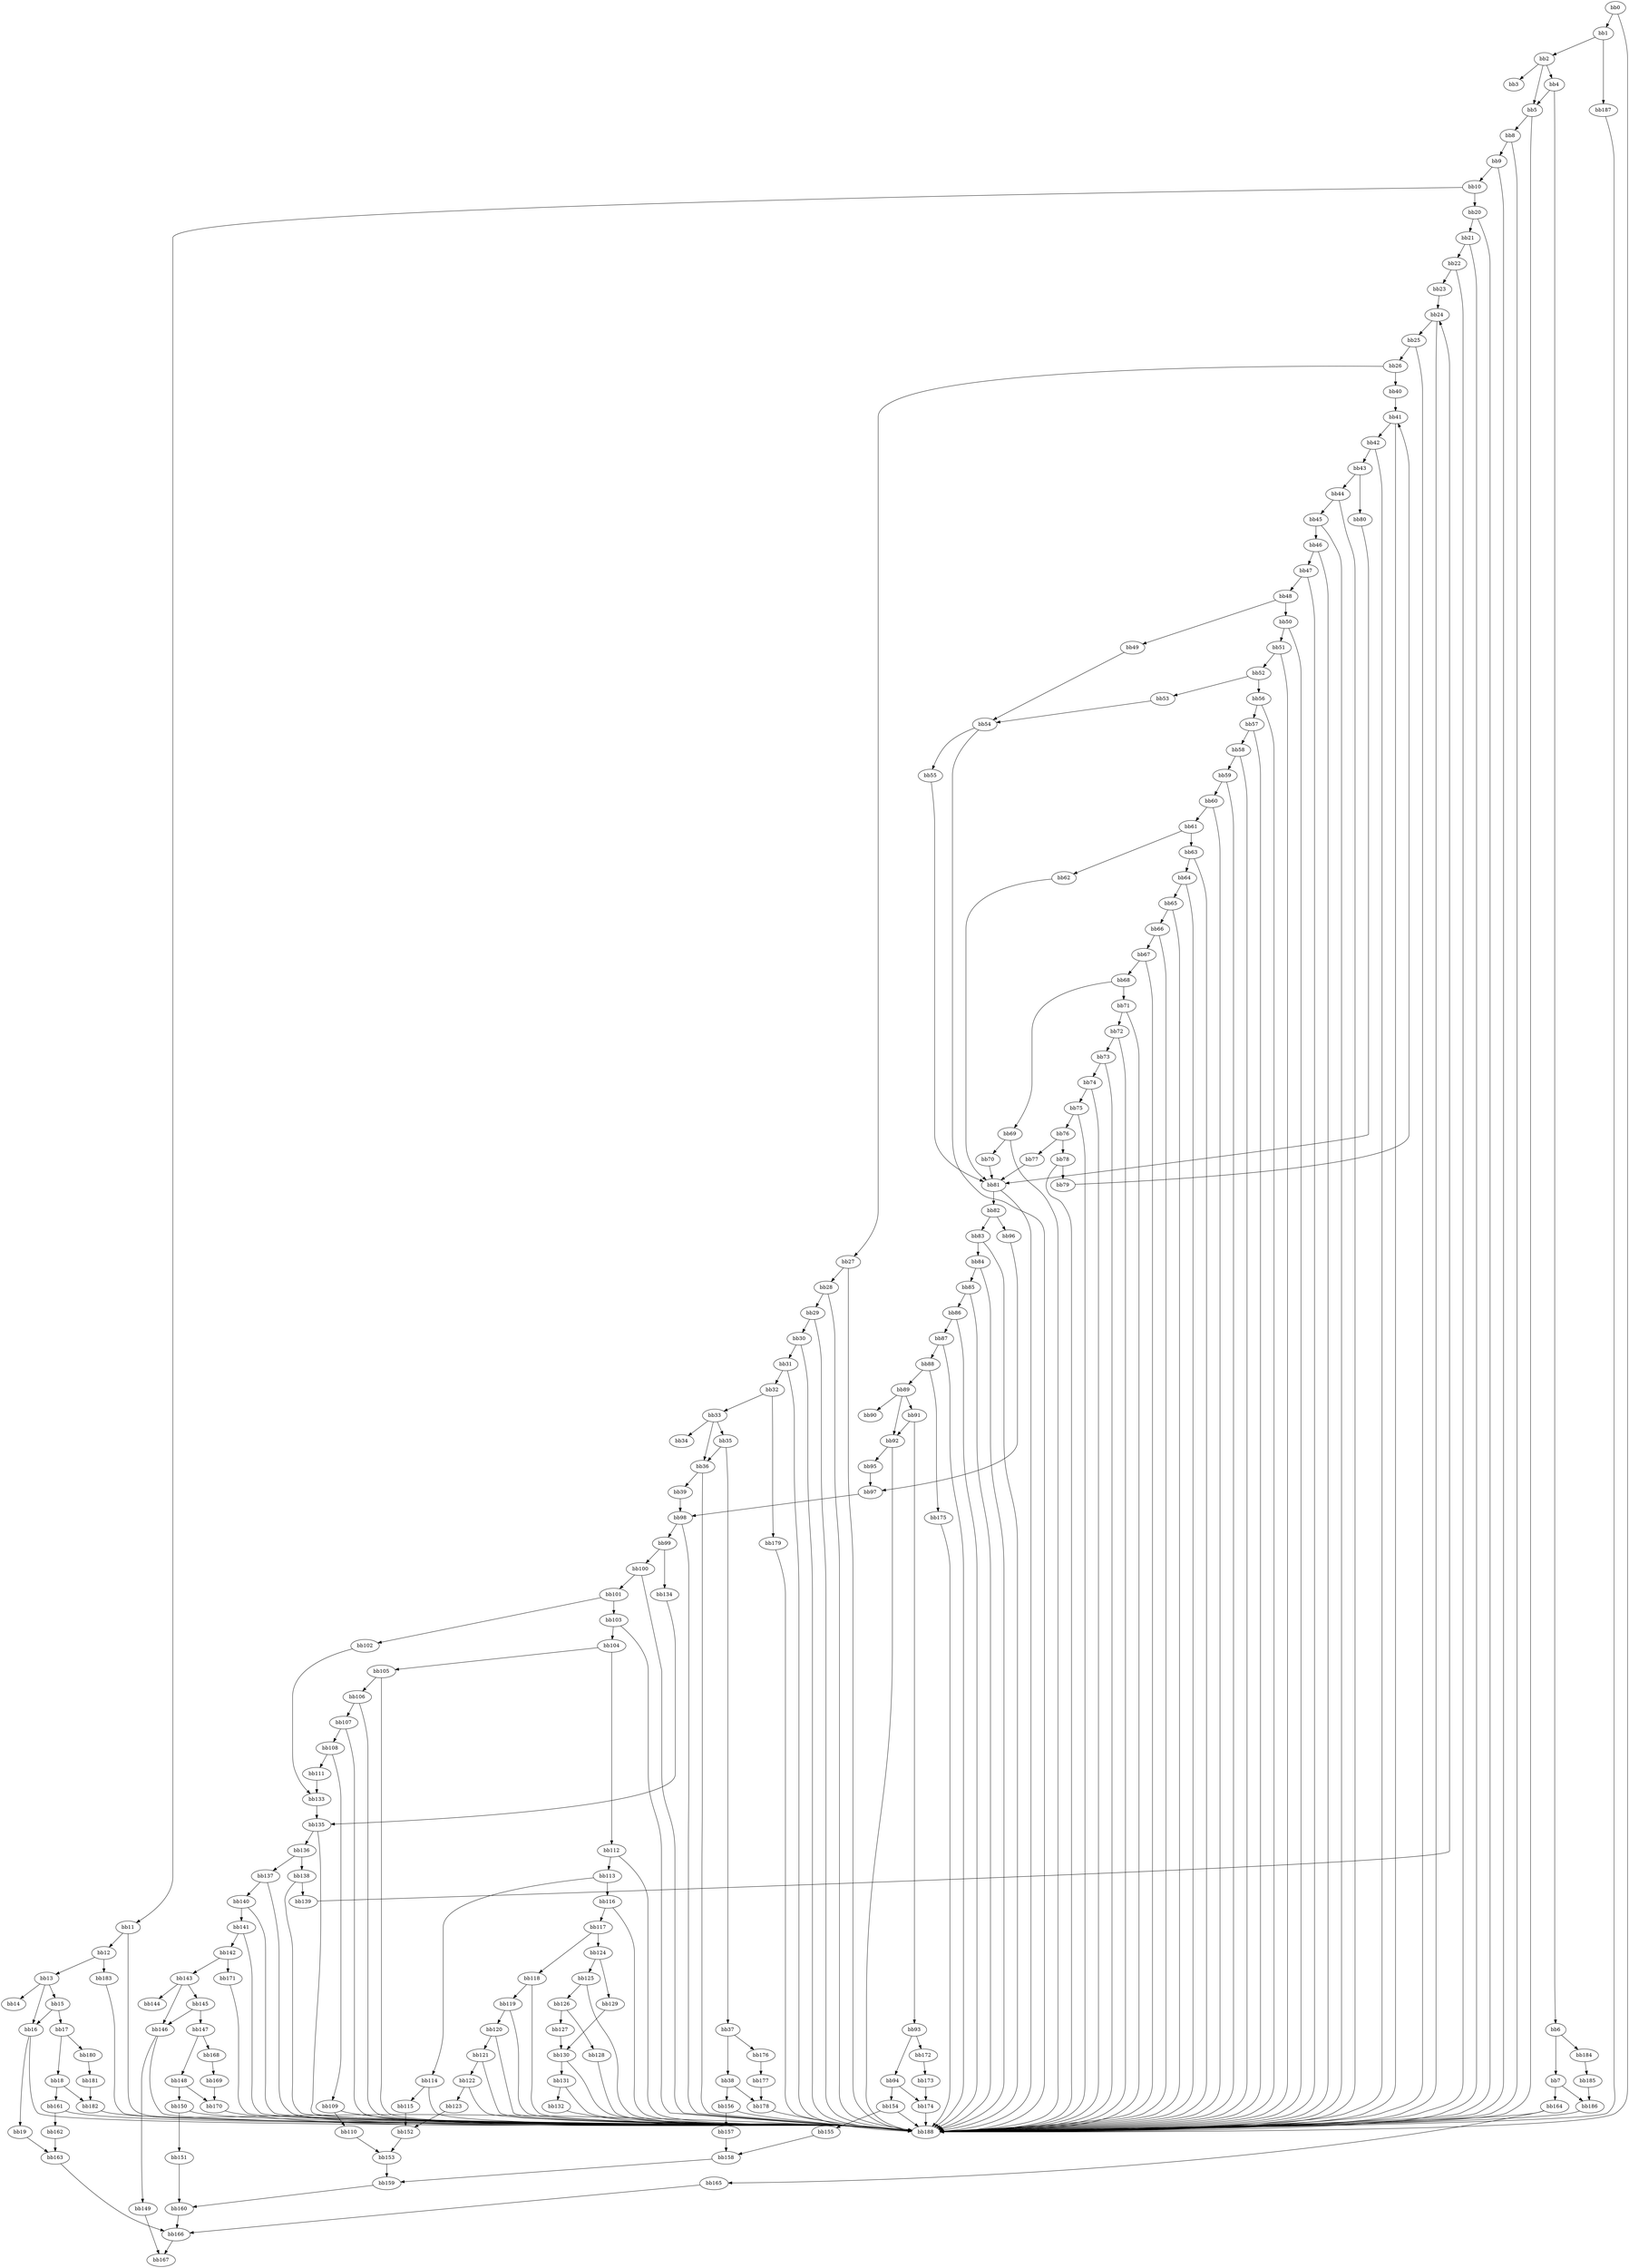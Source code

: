 digraph {
    0 [ label = "bb0\l" ]
    1 [ label = "bb1\l" ]
    2 [ label = "bb2\l" ]
    3 [ label = "bb3\l" ]
    4 [ label = "bb4\l" ]
    5 [ label = "bb5\l" ]
    6 [ label = "bb6\l" ]
    7 [ label = "bb7\l" ]
    8 [ label = "bb8\l" ]
    9 [ label = "bb9\l" ]
    10 [ label = "bb10\l" ]
    11 [ label = "bb11\l" ]
    12 [ label = "bb12\l" ]
    13 [ label = "bb13\l" ]
    14 [ label = "bb14\l" ]
    15 [ label = "bb15\l" ]
    16 [ label = "bb16\l" ]
    17 [ label = "bb17\l" ]
    18 [ label = "bb18\l" ]
    19 [ label = "bb19\l" ]
    20 [ label = "bb20\l" ]
    21 [ label = "bb21\l" ]
    22 [ label = "bb22\l" ]
    23 [ label = "bb23\l" ]
    24 [ label = "bb24\l" ]
    25 [ label = "bb25\l" ]
    26 [ label = "bb26\l" ]
    27 [ label = "bb27\l" ]
    28 [ label = "bb28\l" ]
    29 [ label = "bb29\l" ]
    30 [ label = "bb30\l" ]
    31 [ label = "bb31\l" ]
    32 [ label = "bb32\l" ]
    33 [ label = "bb33\l" ]
    34 [ label = "bb34\l" ]
    35 [ label = "bb35\l" ]
    36 [ label = "bb36\l" ]
    37 [ label = "bb37\l" ]
    38 [ label = "bb38\l" ]
    39 [ label = "bb39\l" ]
    40 [ label = "bb40\l" ]
    41 [ label = "bb41\l" ]
    42 [ label = "bb42\l" ]
    43 [ label = "bb43\l" ]
    44 [ label = "bb44\l" ]
    45 [ label = "bb45\l" ]
    46 [ label = "bb46\l" ]
    47 [ label = "bb47\l" ]
    48 [ label = "bb48\l" ]
    49 [ label = "bb49\l" ]
    50 [ label = "bb50\l" ]
    51 [ label = "bb51\l" ]
    52 [ label = "bb52\l" ]
    53 [ label = "bb53\l" ]
    54 [ label = "bb54\l" ]
    55 [ label = "bb55\l" ]
    56 [ label = "bb56\l" ]
    57 [ label = "bb57\l" ]
    58 [ label = "bb58\l" ]
    59 [ label = "bb59\l" ]
    60 [ label = "bb60\l" ]
    61 [ label = "bb61\l" ]
    62 [ label = "bb62\l" ]
    63 [ label = "bb63\l" ]
    64 [ label = "bb64\l" ]
    65 [ label = "bb65\l" ]
    66 [ label = "bb66\l" ]
    67 [ label = "bb67\l" ]
    68 [ label = "bb68\l" ]
    69 [ label = "bb69\l" ]
    70 [ label = "bb70\l" ]
    71 [ label = "bb71\l" ]
    72 [ label = "bb72\l" ]
    73 [ label = "bb73\l" ]
    74 [ label = "bb74\l" ]
    75 [ label = "bb75\l" ]
    76 [ label = "bb76\l" ]
    77 [ label = "bb77\l" ]
    78 [ label = "bb78\l" ]
    79 [ label = "bb79\l" ]
    80 [ label = "bb80\l" ]
    81 [ label = "bb81\l" ]
    82 [ label = "bb82\l" ]
    83 [ label = "bb83\l" ]
    84 [ label = "bb84\l" ]
    85 [ label = "bb85\l" ]
    86 [ label = "bb86\l" ]
    87 [ label = "bb87\l" ]
    88 [ label = "bb88\l" ]
    89 [ label = "bb89\l" ]
    90 [ label = "bb90\l" ]
    91 [ label = "bb91\l" ]
    92 [ label = "bb92\l" ]
    93 [ label = "bb93\l" ]
    94 [ label = "bb94\l" ]
    95 [ label = "bb95\l" ]
    96 [ label = "bb96\l" ]
    97 [ label = "bb97\l" ]
    98 [ label = "bb98\l" ]
    99 [ label = "bb99\l" ]
    100 [ label = "bb100\l" ]
    101 [ label = "bb101\l" ]
    102 [ label = "bb102\l" ]
    103 [ label = "bb103\l" ]
    104 [ label = "bb104\l" ]
    105 [ label = "bb105\l" ]
    106 [ label = "bb106\l" ]
    107 [ label = "bb107\l" ]
    108 [ label = "bb108\l" ]
    109 [ label = "bb109\l" ]
    110 [ label = "bb110\l" ]
    111 [ label = "bb111\l" ]
    112 [ label = "bb112\l" ]
    113 [ label = "bb113\l" ]
    114 [ label = "bb114\l" ]
    115 [ label = "bb115\l" ]
    116 [ label = "bb116\l" ]
    117 [ label = "bb117\l" ]
    118 [ label = "bb118\l" ]
    119 [ label = "bb119\l" ]
    120 [ label = "bb120\l" ]
    121 [ label = "bb121\l" ]
    122 [ label = "bb122\l" ]
    123 [ label = "bb123\l" ]
    124 [ label = "bb124\l" ]
    125 [ label = "bb125\l" ]
    126 [ label = "bb126\l" ]
    127 [ label = "bb127\l" ]
    128 [ label = "bb128\l" ]
    129 [ label = "bb129\l" ]
    130 [ label = "bb130\l" ]
    131 [ label = "bb131\l" ]
    132 [ label = "bb132\l" ]
    133 [ label = "bb133\l" ]
    134 [ label = "bb134\l" ]
    135 [ label = "bb135\l" ]
    136 [ label = "bb136\l" ]
    137 [ label = "bb137\l" ]
    138 [ label = "bb138\l" ]
    139 [ label = "bb139\l" ]
    140 [ label = "bb140\l" ]
    141 [ label = "bb141\l" ]
    142 [ label = "bb142\l" ]
    143 [ label = "bb143\l" ]
    144 [ label = "bb144\l" ]
    145 [ label = "bb145\l" ]
    146 [ label = "bb146\l" ]
    147 [ label = "bb147\l" ]
    148 [ label = "bb148\l" ]
    149 [ label = "bb149\l" ]
    150 [ label = "bb150\l" ]
    151 [ label = "bb151\l" ]
    152 [ label = "bb152\l" ]
    153 [ label = "bb153\l" ]
    154 [ label = "bb154\l" ]
    155 [ label = "bb155\l" ]
    156 [ label = "bb156\l" ]
    157 [ label = "bb157\l" ]
    158 [ label = "bb158\l" ]
    159 [ label = "bb159\l" ]
    160 [ label = "bb160\l" ]
    161 [ label = "bb161\l" ]
    162 [ label = "bb162\l" ]
    163 [ label = "bb163\l" ]
    164 [ label = "bb164\l" ]
    165 [ label = "bb165\l" ]
    166 [ label = "bb166\l" ]
    167 [ label = "bb167\l" ]
    168 [ label = "bb168\l" ]
    169 [ label = "bb169\l" ]
    170 [ label = "bb170\l" ]
    171 [ label = "bb171\l" ]
    172 [ label = "bb172\l" ]
    173 [ label = "bb173\l" ]
    174 [ label = "bb174\l" ]
    175 [ label = "bb175\l" ]
    176 [ label = "bb176\l" ]
    177 [ label = "bb177\l" ]
    178 [ label = "bb178\l" ]
    179 [ label = "bb179\l" ]
    180 [ label = "bb180\l" ]
    181 [ label = "bb181\l" ]
    182 [ label = "bb182\l" ]
    183 [ label = "bb183\l" ]
    184 [ label = "bb184\l" ]
    185 [ label = "bb185\l" ]
    186 [ label = "bb186\l" ]
    187 [ label = "bb187\l" ]
    188 [ label = "bb188\l" ]
    0 -> 1 [ ]
    0 -> 188 [ ]
    1 -> 2 [ ]
    1 -> 187 [ ]
    2 -> 3 [ ]
    2 -> 4 [ ]
    2 -> 5 [ ]
    4 -> 5 [ ]
    4 -> 6 [ ]
    5 -> 8 [ ]
    5 -> 188 [ ]
    6 -> 7 [ ]
    6 -> 184 [ ]
    7 -> 164 [ ]
    7 -> 186 [ ]
    8 -> 9 [ ]
    8 -> 188 [ ]
    9 -> 10 [ ]
    9 -> 188 [ ]
    10 -> 11 [ ]
    10 -> 20 [ ]
    11 -> 12 [ ]
    11 -> 188 [ ]
    12 -> 13 [ ]
    12 -> 183 [ ]
    13 -> 14 [ ]
    13 -> 15 [ ]
    13 -> 16 [ ]
    15 -> 16 [ ]
    15 -> 17 [ ]
    16 -> 19 [ ]
    16 -> 188 [ ]
    17 -> 18 [ ]
    17 -> 180 [ ]
    18 -> 161 [ ]
    18 -> 182 [ ]
    19 -> 163 [ ]
    20 -> 21 [ ]
    20 -> 188 [ ]
    21 -> 22 [ ]
    21 -> 188 [ ]
    22 -> 23 [ ]
    22 -> 188 [ ]
    23 -> 24 [ ]
    24 -> 25 [ ]
    24 -> 188 [ ]
    25 -> 26 [ ]
    25 -> 188 [ ]
    26 -> 27 [ ]
    26 -> 40 [ ]
    27 -> 28 [ ]
    27 -> 188 [ ]
    28 -> 29 [ ]
    28 -> 188 [ ]
    29 -> 30 [ ]
    29 -> 188 [ ]
    30 -> 31 [ ]
    30 -> 188 [ ]
    31 -> 32 [ ]
    31 -> 188 [ ]
    32 -> 33 [ ]
    32 -> 179 [ ]
    33 -> 34 [ ]
    33 -> 35 [ ]
    33 -> 36 [ ]
    35 -> 36 [ ]
    35 -> 37 [ ]
    36 -> 39 [ ]
    36 -> 188 [ ]
    37 -> 38 [ ]
    37 -> 176 [ ]
    38 -> 156 [ ]
    38 -> 178 [ ]
    39 -> 98 [ ]
    40 -> 41 [ ]
    41 -> 42 [ ]
    41 -> 188 [ ]
    42 -> 43 [ ]
    42 -> 188 [ ]
    43 -> 44 [ ]
    43 -> 80 [ ]
    44 -> 45 [ ]
    44 -> 188 [ ]
    45 -> 46 [ ]
    45 -> 188 [ ]
    46 -> 47 [ ]
    46 -> 188 [ ]
    47 -> 48 [ ]
    47 -> 188 [ ]
    48 -> 49 [ ]
    48 -> 50 [ ]
    49 -> 54 [ ]
    50 -> 51 [ ]
    50 -> 188 [ ]
    51 -> 52 [ ]
    51 -> 188 [ ]
    52 -> 53 [ ]
    52 -> 56 [ ]
    53 -> 54 [ ]
    54 -> 55 [ ]
    54 -> 188 [ ]
    55 -> 81 [ ]
    56 -> 57 [ ]
    56 -> 188 [ ]
    57 -> 58 [ ]
    57 -> 188 [ ]
    58 -> 59 [ ]
    58 -> 188 [ ]
    59 -> 60 [ ]
    59 -> 188 [ ]
    60 -> 61 [ ]
    60 -> 188 [ ]
    61 -> 62 [ ]
    61 -> 63 [ ]
    62 -> 81 [ ]
    63 -> 64 [ ]
    63 -> 188 [ ]
    64 -> 65 [ ]
    64 -> 188 [ ]
    65 -> 66 [ ]
    65 -> 188 [ ]
    66 -> 67 [ ]
    66 -> 188 [ ]
    67 -> 68 [ ]
    67 -> 188 [ ]
    68 -> 69 [ ]
    68 -> 71 [ ]
    69 -> 70 [ ]
    69 -> 188 [ ]
    70 -> 81 [ ]
    71 -> 72 [ ]
    71 -> 188 [ ]
    72 -> 73 [ ]
    72 -> 188 [ ]
    73 -> 74 [ ]
    73 -> 188 [ ]
    74 -> 75 [ ]
    74 -> 188 [ ]
    75 -> 76 [ ]
    75 -> 188 [ ]
    76 -> 77 [ ]
    76 -> 78 [ ]
    77 -> 81 [ ]
    78 -> 79 [ ]
    78 -> 188 [ ]
    79 -> 41 [ ]
    80 -> 81 [ ]
    81 -> 82 [ ]
    81 -> 188 [ ]
    82 -> 83 [ ]
    82 -> 96 [ ]
    83 -> 84 [ ]
    83 -> 188 [ ]
    84 -> 85 [ ]
    84 -> 188 [ ]
    85 -> 86 [ ]
    85 -> 188 [ ]
    86 -> 87 [ ]
    86 -> 188 [ ]
    87 -> 88 [ ]
    87 -> 188 [ ]
    88 -> 89 [ ]
    88 -> 175 [ ]
    89 -> 90 [ ]
    89 -> 91 [ ]
    89 -> 92 [ ]
    91 -> 92 [ ]
    91 -> 93 [ ]
    92 -> 95 [ ]
    92 -> 188 [ ]
    93 -> 94 [ ]
    93 -> 172 [ ]
    94 -> 154 [ ]
    94 -> 174 [ ]
    95 -> 97 [ ]
    96 -> 97 [ ]
    97 -> 98 [ ]
    98 -> 99 [ ]
    98 -> 188 [ ]
    99 -> 100 [ ]
    99 -> 134 [ ]
    100 -> 101 [ ]
    100 -> 188 [ ]
    101 -> 102 [ ]
    101 -> 103 [ ]
    102 -> 133 [ ]
    103 -> 104 [ ]
    103 -> 188 [ ]
    104 -> 105 [ ]
    104 -> 112 [ ]
    105 -> 106 [ ]
    105 -> 188 [ ]
    106 -> 107 [ ]
    106 -> 188 [ ]
    107 -> 108 [ ]
    107 -> 188 [ ]
    108 -> 109 [ ]
    108 -> 111 [ ]
    109 -> 110 [ ]
    109 -> 188 [ ]
    110 -> 153 [ ]
    111 -> 133 [ ]
    112 -> 113 [ ]
    112 -> 188 [ ]
    113 -> 114 [ ]
    113 -> 116 [ ]
    114 -> 115 [ ]
    114 -> 188 [ ]
    115 -> 152 [ ]
    116 -> 117 [ ]
    116 -> 188 [ ]
    117 -> 118 [ ]
    117 -> 124 [ ]
    118 -> 119 [ ]
    118 -> 188 [ ]
    119 -> 120 [ ]
    119 -> 188 [ ]
    120 -> 121 [ ]
    120 -> 188 [ ]
    121 -> 122 [ ]
    121 -> 188 [ ]
    122 -> 123 [ ]
    122 -> 188 [ ]
    123 -> 152 [ ]
    124 -> 125 [ ]
    124 -> 129 [ ]
    125 -> 126 [ ]
    125 -> 188 [ ]
    126 -> 127 [ ]
    126 -> 128 [ ]
    127 -> 130 [ ]
    128 -> 188 [ ]
    129 -> 130 [ ]
    130 -> 131 [ ]
    130 -> 188 [ ]
    131 -> 132 [ ]
    131 -> 188 [ ]
    132 -> 188 [ ]
    133 -> 135 [ ]
    134 -> 135 [ ]
    135 -> 136 [ ]
    135 -> 188 [ ]
    136 -> 137 [ ]
    136 -> 138 [ ]
    137 -> 140 [ ]
    137 -> 188 [ ]
    138 -> 139 [ ]
    138 -> 188 [ ]
    139 -> 24 [ ]
    140 -> 141 [ ]
    140 -> 188 [ ]
    141 -> 142 [ ]
    141 -> 188 [ ]
    142 -> 143 [ ]
    142 -> 171 [ ]
    143 -> 144 [ ]
    143 -> 145 [ ]
    143 -> 146 [ ]
    145 -> 146 [ ]
    145 -> 147 [ ]
    146 -> 149 [ ]
    146 -> 188 [ ]
    147 -> 148 [ ]
    147 -> 168 [ ]
    148 -> 150 [ ]
    148 -> 170 [ ]
    149 -> 167 [ ]
    150 -> 151 [ ]
    150 -> 188 [ ]
    151 -> 160 [ ]
    152 -> 153 [ ]
    153 -> 159 [ ]
    154 -> 155 [ ]
    154 -> 188 [ ]
    155 -> 158 [ ]
    156 -> 157 [ ]
    156 -> 188 [ ]
    157 -> 158 [ ]
    158 -> 159 [ ]
    159 -> 160 [ ]
    160 -> 166 [ ]
    161 -> 162 [ ]
    161 -> 188 [ ]
    162 -> 163 [ ]
    163 -> 166 [ ]
    164 -> 165 [ ]
    164 -> 188 [ ]
    165 -> 166 [ ]
    166 -> 167 [ ]
    168 -> 169 [ ]
    169 -> 170 [ ]
    170 -> 188 [ ]
    171 -> 188 [ ]
    172 -> 173 [ ]
    173 -> 174 [ ]
    174 -> 188 [ ]
    175 -> 188 [ ]
    176 -> 177 [ ]
    177 -> 178 [ ]
    178 -> 188 [ ]
    179 -> 188 [ ]
    180 -> 181 [ ]
    181 -> 182 [ ]
    182 -> 188 [ ]
    183 -> 188 [ ]
    184 -> 185 [ ]
    185 -> 186 [ ]
    186 -> 188 [ ]
    187 -> 188 [ ]
}

